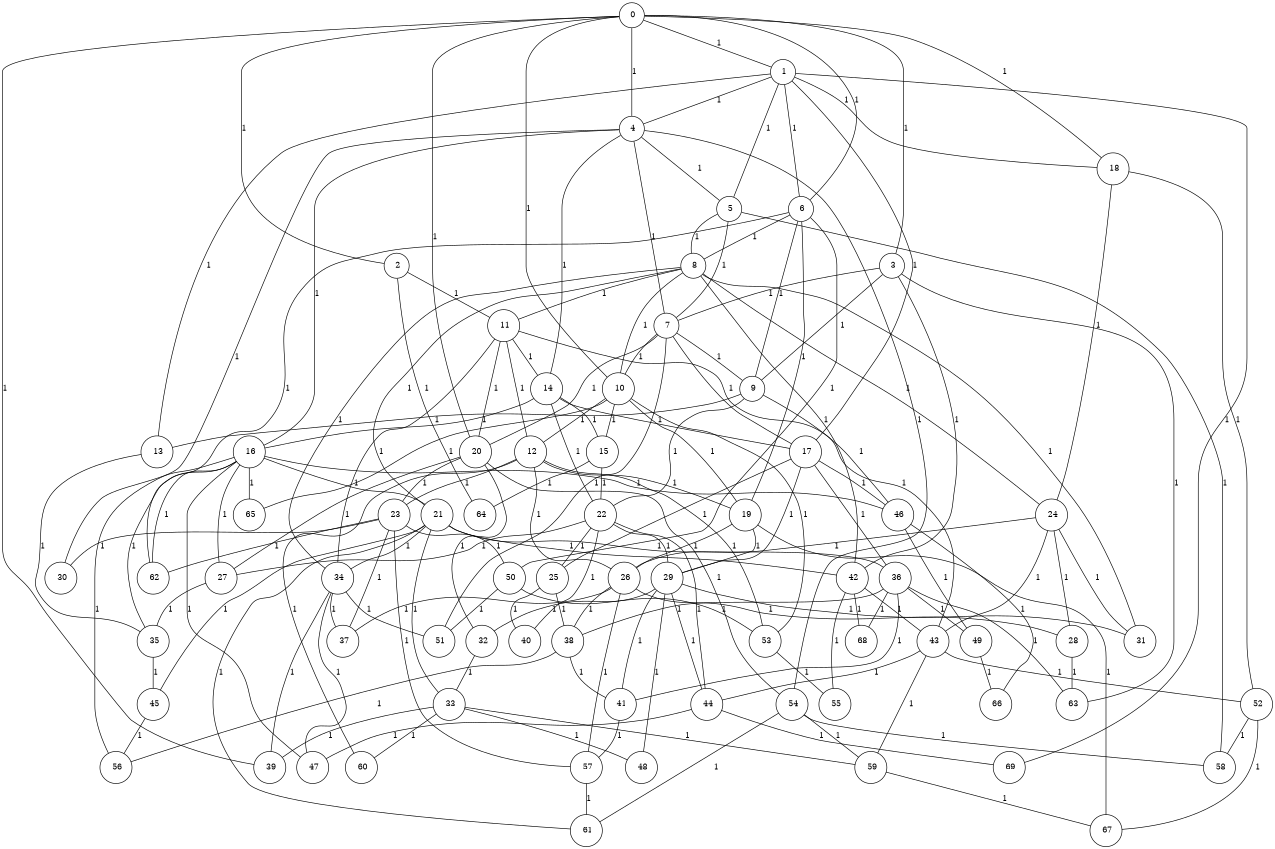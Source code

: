 graph G {
size="8.5,11;"
ratio = "expand;"
fixedsize="true;"
overlap="scale;"
node[shape=circle,width=.12,hight=.12,fontsize=12]
edge[fontsize=12]

0[label=" 0" color=black, pos="1.4204056,0.86366371!"];
1[label=" 1" color=black, pos="1.2659566,1.1228635!"];
2[label=" 2" color=black, pos="0.088834547,1.4211454!"];
3[label=" 3" color=black, pos="0.094173512,0.84198137!"];
4[label=" 4" color=black, pos="2.8885366,2.0287857!"];
5[label=" 5" color=black, pos="1.9255118,2.3004041!"];
6[label=" 6" color=black, pos="1.1104782,0.87381118!"];
7[label=" 7" color=black, pos="0.076420598,0.38682868!"];
8[label=" 8" color=black, pos="1.0683903,2.4258384!"];
9[label=" 9" color=black, pos="0.81906754,2.8286505!"];
10[label=" 10" color=black, pos="0.43557525,0.63378349!"];
11[label=" 11" color=black, pos="2.5933954,2.2689882!"];
12[label=" 12" color=black, pos="2.4064293,0.091120031!"];
13[label=" 13" color=black, pos="2.1376888,0.80784501!"];
14[label=" 14" color=black, pos="0.45066855,1.02072!"];
15[label=" 15" color=black, pos="1.3083506,0.023915369!"];
16[label=" 16" color=black, pos="1.6580411,0.71108779!"];
17[label=" 17" color=black, pos="2.9984557,0.38501074!"];
18[label=" 18" color=black, pos="0.78953427,1.9637797!"];
19[label=" 19" color=black, pos="2.4945591,2.8648618!"];
20[label=" 20" color=black, pos="2.5305418,1.2329295!"];
21[label=" 21" color=black, pos="0.34750591,1.9163976!"];
22[label=" 22" color=black, pos="2.7224307,0.32526362!"];
23[label=" 23" color=black, pos="2.3446663,2.4075222!"];
24[label=" 24" color=black, pos="1.7989328,2.4798161!"];
25[label=" 25" color=black, pos="0.65834827,1.2314194!"];
26[label=" 26" color=black, pos="2.8836211,0.83081226!"];
27[label=" 27" color=black, pos="0.42796689,1.2791685!"];
28[label=" 28" color=black, pos="0.65165586,0.62673924!"];
29[label=" 29" color=black, pos="2.5528725,2.7973362!"];
30[label=" 30" color=black, pos="0.48025444,1.3060844!"];
31[label=" 31" color=black, pos="2.4717788,1.8276282!"];
32[label=" 32" color=black, pos="0.83221652,2.0681!"];
33[label=" 33" color=black, pos="0.17227114,2.9384473!"];
34[label=" 34" color=black, pos="0.4947184,1.4340723!"];
35[label=" 35" color=black, pos="0.46493363,0.88119396!"];
36[label=" 36" color=black, pos="1.2253388,2.1157513!"];
37[label=" 37" color=black, pos="1.05107,1.0535145!"];
38[label=" 38" color=black, pos="1.0356874,2.3562452!"];
39[label=" 39" color=black, pos="1.0732055,0.77817781!"];
40[label=" 40" color=black, pos="0.49131776,0.39598678!"];
41[label=" 41" color=black, pos="2.1457972,0.71948111!"];
42[label=" 42" color=black, pos="0.1036937,2.5632009!"];
43[label=" 43" color=black, pos="1.8667943,1.6852168!"];
44[label=" 44" color=black, pos="0.95232805,2.8703444!"];
45[label=" 45" color=black, pos="0.71405561,2.5347225!"];
46[label=" 46" color=black, pos="0.28345777,1.2572092!"];
47[label=" 47" color=black, pos="1.0748412,1.2620852!"];
48[label=" 48" color=black, pos="0.88166483,0.22974785!"];
49[label=" 49" color=black, pos="1.9925061,0.66797764!"];
50[label=" 50" color=black, pos="2.1027824,1.6648271!"];
51[label=" 51" color=black, pos="2.6755734,1.0617098!"];
52[label=" 52" color=black, pos="0.15101205,0.63129951!"];
53[label=" 53" color=black, pos="2.8559131,2.6148106!"];
54[label=" 54" color=black, pos="0.056989752,0.49603414!"];
55[label=" 55" color=black, pos="0.90740685,1.6979899!"];
56[label=" 56" color=black, pos="0.41619135,1.8165337!"];
57[label=" 57" color=black, pos="0.87696669,0.50489725!"];
58[label=" 58" color=black, pos="2.7156899,1.9493258!"];
59[label=" 59" color=black, pos="0.51976834,2.0191647!"];
60[label=" 60" color=black, pos="1.9430898,0.53584805!"];
61[label=" 61" color=black, pos="2.8164863,2.9383739!"];
62[label=" 62" color=black, pos="0.022678538,2.005307!"];
63[label=" 63" color=black, pos="2.1925274,2.7191571!"];
64[label=" 64" color=black, pos="0.63103457,1.0174162!"];
65[label=" 65" color=black, pos="0.020202124,1.4877503!"];
66[label=" 66" color=black, pos="2.6920378,1.1271553!"];
67[label=" 67" color=black, pos="1.4481117,1.8825865!"];
68[label=" 68" color=black, pos="0.79678431,1.1902045!"];
69[label=" 69" color=black, pos="2.5690933,0.48674661!"];
0--1[label="1"]
0--2[label="1"]
0--3[label="1"]
0--4[label="1"]
0--6[label="1"]
0--10[label="1"]
0--18[label="1"]
0--20[label="1"]
0--39[label="1"]
1--4[label="1"]
1--5[label="1"]
1--6[label="1"]
1--13[label="1"]
1--17[label="1"]
1--18[label="1"]
1--69[label="1"]
2--11[label="1"]
2--64[label="1"]
3--7[label="1"]
3--9[label="1"]
3--42[label="1"]
3--63[label="1"]
4--5[label="1"]
4--7[label="1"]
4--14[label="1"]
4--16[label="1"]
4--30[label="1"]
4--54[label="1"]
5--7[label="1"]
5--8[label="1"]
5--58[label="1"]
6--8[label="1"]
6--9[label="1"]
6--19[label="1"]
6--50[label="1"]
6--62[label="1"]
7--9[label="1"]
7--10[label="1"]
7--17[label="1"]
7--20[label="1"]
7--51[label="1"]
8--10[label="1"]
8--11[label="1"]
8--21[label="1"]
8--24[label="1"]
8--31[label="1"]
8--34[label="1"]
8--42[label="1"]
9--13[label="1"]
9--22[label="1"]
9--46[label="1"]
10--12[label="1"]
10--15[label="1"]
10--19[label="1"]
10--53[label="1"]
10--65[label="1"]
11--12[label="1"]
11--14[label="1"]
11--20[label="1"]
11--34[label="1"]
11--43[label="1"]
12--19[label="1"]
12--23[label="1"]
12--26[label="1"]
12--53[label="1"]
12--60[label="1"]
13--35[label="1"]
14--15[label="1"]
14--16[label="1"]
14--17[label="1"]
14--22[label="1"]
15--22[label="1"]
15--64[label="1"]
16--21[label="1"]
16--27[label="1"]
16--35[label="1"]
16--46[label="1"]
16--47[label="1"]
16--56[label="1"]
16--62[label="1"]
16--65[label="1"]
17--25[label="1"]
17--29[label="1"]
17--36[label="1"]
17--46[label="1"]
18--24[label="1"]
18--52[label="1"]
19--26[label="1"]
19--29[label="1"]
19--67[label="1"]
20--23[label="1"]
20--27[label="1"]
20--32[label="1"]
20--54[label="1"]
21--33[label="1"]
21--34[label="1"]
21--36[label="1"]
21--42[label="1"]
21--45[label="1"]
21--61[label="1"]
22--25[label="1"]
22--27[label="1"]
22--29[label="1"]
22--40[label="1"]
22--44[label="1"]
23--30[label="1"]
23--37[label="1"]
23--50[label="1"]
23--57[label="1"]
23--62[label="1"]
24--26[label="1"]
24--28[label="1"]
24--31[label="1"]
24--43[label="1"]
25--38[label="1"]
25--40[label="1"]
26--28[label="1"]
26--37[label="1"]
26--38[label="1"]
26--57[label="1"]
27--35[label="1"]
28--63[label="1"]
29--31[label="1"]
29--32[label="1"]
29--41[label="1"]
29--44[label="1"]
29--48[label="1"]
32--33[label="1"]
33--39[label="1"]
33--48[label="1"]
33--59[label="1"]
33--60[label="1"]
34--37[label="1"]
34--39[label="1"]
34--47[label="1"]
34--51[label="1"]
35--45[label="1"]
36--38[label="1"]
36--41[label="1"]
36--49[label="1"]
36--63[label="1"]
36--68[label="1"]
38--41[label="1"]
38--56[label="1"]
41--57[label="1"]
42--43[label="1"]
42--55[label="1"]
42--68[label="1"]
43--44[label="1"]
43--52[label="1"]
43--59[label="1"]
44--47[label="1"]
44--69[label="1"]
45--56[label="1"]
46--49[label="1"]
46--66[label="1"]
49--66[label="1"]
50--51[label="1"]
50--53[label="1"]
52--58[label="1"]
52--67[label="1"]
53--55[label="1"]
54--58[label="1"]
54--59[label="1"]
54--61[label="1"]
57--61[label="1"]
59--67[label="1"]

}
